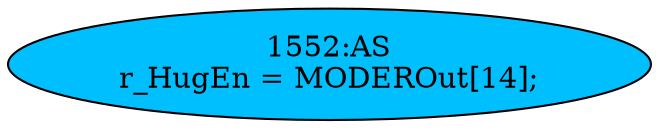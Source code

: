 strict digraph "" {
	node [label="\N"];
	"1552:AS"	 [ast="<pyverilog.vparser.ast.Assign object at 0x7fbdee0488d0>",
		def_var="['r_HugEn']",
		fillcolor=deepskyblue,
		label="1552:AS
r_HugEn = MODEROut[14];",
		statements="[]",
		style=filled,
		typ=Assign,
		use_var="['MODEROut']"];
}
